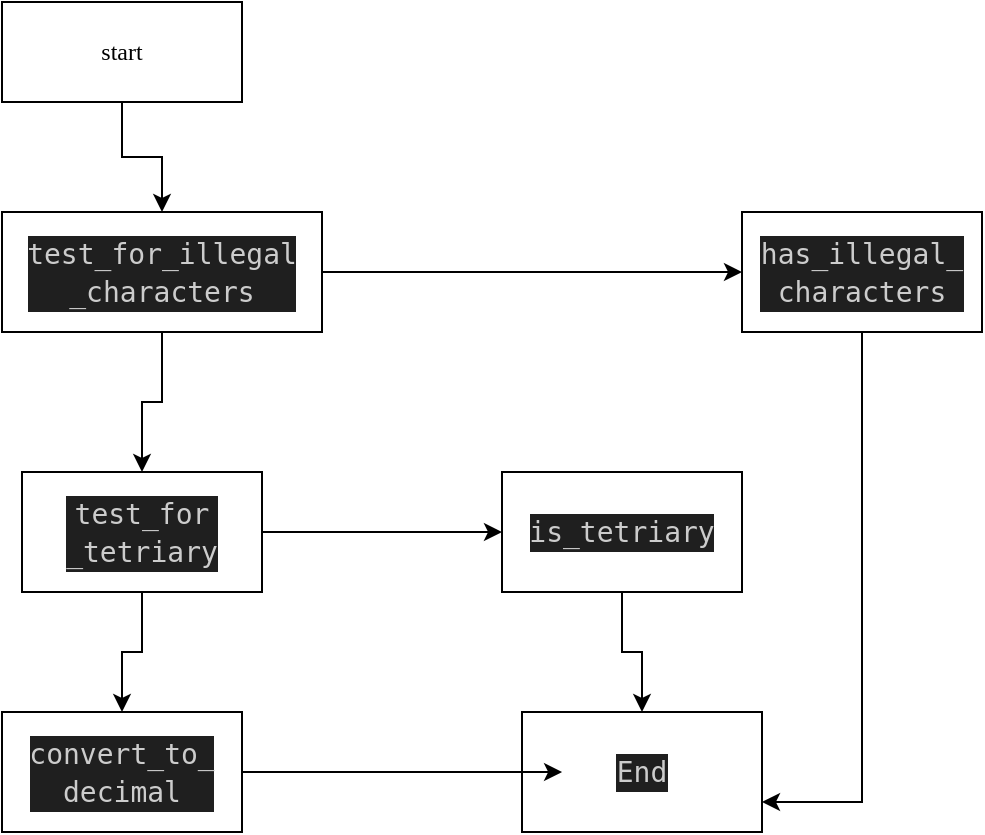 <mxfile version="22.1.17" type="device">
  <diagram name="Page-1" id="52a04d89-c75d-2922-d76d-85b35f80e030">
    <mxGraphModel dx="798" dy="483" grid="1" gridSize="10" guides="1" tooltips="1" connect="1" arrows="1" fold="1" page="1" pageScale="1" pageWidth="1100" pageHeight="850" background="none" math="0" shadow="0">
      <root>
        <mxCell id="0" />
        <mxCell id="1" parent="0" />
        <mxCell id="Fht2jl9mN53ja-JURj81-3" style="edgeStyle=orthogonalEdgeStyle;rounded=0;orthogonalLoop=1;jettySize=auto;html=1;" edge="1" parent="1" source="17472293e6e8944d-30" target="Fht2jl9mN53ja-JURj81-2">
          <mxGeometry relative="1" as="geometry" />
        </mxCell>
        <mxCell id="17472293e6e8944d-30" value="start" style="whiteSpace=wrap;html=1;rounded=0;shadow=0;comic=0;labelBackgroundColor=none;strokeWidth=1;fontFamily=Verdana;fontSize=12;align=center;" parent="1" vertex="1">
          <mxGeometry x="60" y="55" width="120" height="50" as="geometry" />
        </mxCell>
        <mxCell id="Fht2jl9mN53ja-JURj81-5" style="edgeStyle=orthogonalEdgeStyle;rounded=0;orthogonalLoop=1;jettySize=auto;html=1;" edge="1" parent="1" source="Fht2jl9mN53ja-JURj81-2" target="Fht2jl9mN53ja-JURj81-4">
          <mxGeometry relative="1" as="geometry" />
        </mxCell>
        <mxCell id="Fht2jl9mN53ja-JURj81-7" style="edgeStyle=orthogonalEdgeStyle;rounded=0;orthogonalLoop=1;jettySize=auto;html=1;" edge="1" parent="1" source="Fht2jl9mN53ja-JURj81-2" target="Fht2jl9mN53ja-JURj81-6">
          <mxGeometry relative="1" as="geometry" />
        </mxCell>
        <mxCell id="Fht2jl9mN53ja-JURj81-2" value="&lt;div style=&quot;color: rgb(204, 204, 204); background-color: rgb(31, 31, 31); font-family: &amp;quot;Droid Sans Mono&amp;quot;, &amp;quot;monospace&amp;quot;, monospace; font-weight: normal; font-size: 14px; line-height: 19px;&quot;&gt;&lt;div&gt;test_for_illegal&lt;/div&gt;&lt;div&gt;_characters&lt;/div&gt;&lt;/div&gt;" style="rounded=0;whiteSpace=wrap;html=1;" vertex="1" parent="1">
          <mxGeometry x="60" y="160" width="160" height="60" as="geometry" />
        </mxCell>
        <mxCell id="Fht2jl9mN53ja-JURj81-17" style="edgeStyle=orthogonalEdgeStyle;rounded=0;orthogonalLoop=1;jettySize=auto;html=1;entryX=1;entryY=0.75;entryDx=0;entryDy=0;" edge="1" parent="1" source="Fht2jl9mN53ja-JURj81-4" target="Fht2jl9mN53ja-JURj81-12">
          <mxGeometry relative="1" as="geometry" />
        </mxCell>
        <mxCell id="Fht2jl9mN53ja-JURj81-4" value="&lt;div style=&quot;color: rgb(204, 204, 204); background-color: rgb(31, 31, 31); font-family: &amp;quot;Droid Sans Mono&amp;quot;, &amp;quot;monospace&amp;quot;, monospace; font-weight: normal; font-size: 14px; line-height: 19px;&quot;&gt;&lt;div&gt;has_illegal_&lt;/div&gt;&lt;div&gt;characters&lt;/div&gt;&lt;/div&gt;" style="rounded=0;whiteSpace=wrap;html=1;" vertex="1" parent="1">
          <mxGeometry x="430" y="160" width="120" height="60" as="geometry" />
        </mxCell>
        <mxCell id="Fht2jl9mN53ja-JURj81-9" style="edgeStyle=orthogonalEdgeStyle;rounded=0;orthogonalLoop=1;jettySize=auto;html=1;entryX=0;entryY=0.5;entryDx=0;entryDy=0;" edge="1" parent="1" source="Fht2jl9mN53ja-JURj81-6" target="Fht2jl9mN53ja-JURj81-8">
          <mxGeometry relative="1" as="geometry" />
        </mxCell>
        <mxCell id="Fht2jl9mN53ja-JURj81-11" style="edgeStyle=orthogonalEdgeStyle;rounded=0;orthogonalLoop=1;jettySize=auto;html=1;exitX=0.5;exitY=1;exitDx=0;exitDy=0;" edge="1" parent="1" source="Fht2jl9mN53ja-JURj81-6" target="Fht2jl9mN53ja-JURj81-10">
          <mxGeometry relative="1" as="geometry" />
        </mxCell>
        <mxCell id="Fht2jl9mN53ja-JURj81-6" value="&lt;div style=&quot;color: rgb(204, 204, 204); background-color: rgb(31, 31, 31); font-family: &amp;quot;Droid Sans Mono&amp;quot;, &amp;quot;monospace&amp;quot;, monospace; font-weight: normal; font-size: 14px; line-height: 19px;&quot;&gt;&lt;div&gt;test_for&lt;/div&gt;&lt;div&gt;_tetriary&lt;/div&gt;&lt;/div&gt;" style="rounded=0;whiteSpace=wrap;html=1;" vertex="1" parent="1">
          <mxGeometry x="70" y="290" width="120" height="60" as="geometry" />
        </mxCell>
        <mxCell id="Fht2jl9mN53ja-JURj81-15" style="edgeStyle=orthogonalEdgeStyle;rounded=0;orthogonalLoop=1;jettySize=auto;html=1;" edge="1" parent="1" source="Fht2jl9mN53ja-JURj81-8" target="Fht2jl9mN53ja-JURj81-12">
          <mxGeometry relative="1" as="geometry" />
        </mxCell>
        <mxCell id="Fht2jl9mN53ja-JURj81-8" value="&lt;div style=&quot;color: rgb(204, 204, 204); background-color: rgb(31, 31, 31); font-family: &amp;quot;Droid Sans Mono&amp;quot;, &amp;quot;monospace&amp;quot;, monospace; font-weight: normal; font-size: 14px; line-height: 19px;&quot;&gt;&lt;div&gt;is_tetriary&lt;/div&gt;&lt;/div&gt;" style="whiteSpace=wrap;html=1;" vertex="1" parent="1">
          <mxGeometry x="310" y="290" width="120" height="60" as="geometry" />
        </mxCell>
        <mxCell id="Fht2jl9mN53ja-JURj81-10" value="&lt;div style=&quot;color: rgb(204, 204, 204); background-color: rgb(31, 31, 31); font-family: &amp;quot;Droid Sans Mono&amp;quot;, &amp;quot;monospace&amp;quot;, monospace; font-weight: normal; font-size: 14px; line-height: 19px;&quot;&gt;&lt;div&gt;convert_to_&lt;/div&gt;&lt;div&gt;decimal&lt;/div&gt;&lt;/div&gt;" style="whiteSpace=wrap;html=1;" vertex="1" parent="1">
          <mxGeometry x="60" y="410" width="120" height="60" as="geometry" />
        </mxCell>
        <mxCell id="Fht2jl9mN53ja-JURj81-12" value="&lt;div style=&quot;color: rgb(204, 204, 204); background-color: rgb(31, 31, 31); font-family: &amp;quot;Droid Sans Mono&amp;quot;, &amp;quot;monospace&amp;quot;, monospace; font-weight: normal; font-size: 14px; line-height: 19px;&quot;&gt;&lt;div&gt;End&lt;/div&gt;&lt;/div&gt;" style="whiteSpace=wrap;html=1;" vertex="1" parent="1">
          <mxGeometry x="320" y="410" width="120" height="60" as="geometry" />
        </mxCell>
        <mxCell id="Fht2jl9mN53ja-JURj81-16" style="edgeStyle=orthogonalEdgeStyle;rounded=0;orthogonalLoop=1;jettySize=auto;html=1;entryX=0.167;entryY=0.5;entryDx=0;entryDy=0;entryPerimeter=0;" edge="1" parent="1" source="Fht2jl9mN53ja-JURj81-10" target="Fht2jl9mN53ja-JURj81-12">
          <mxGeometry relative="1" as="geometry" />
        </mxCell>
      </root>
    </mxGraphModel>
  </diagram>
</mxfile>
